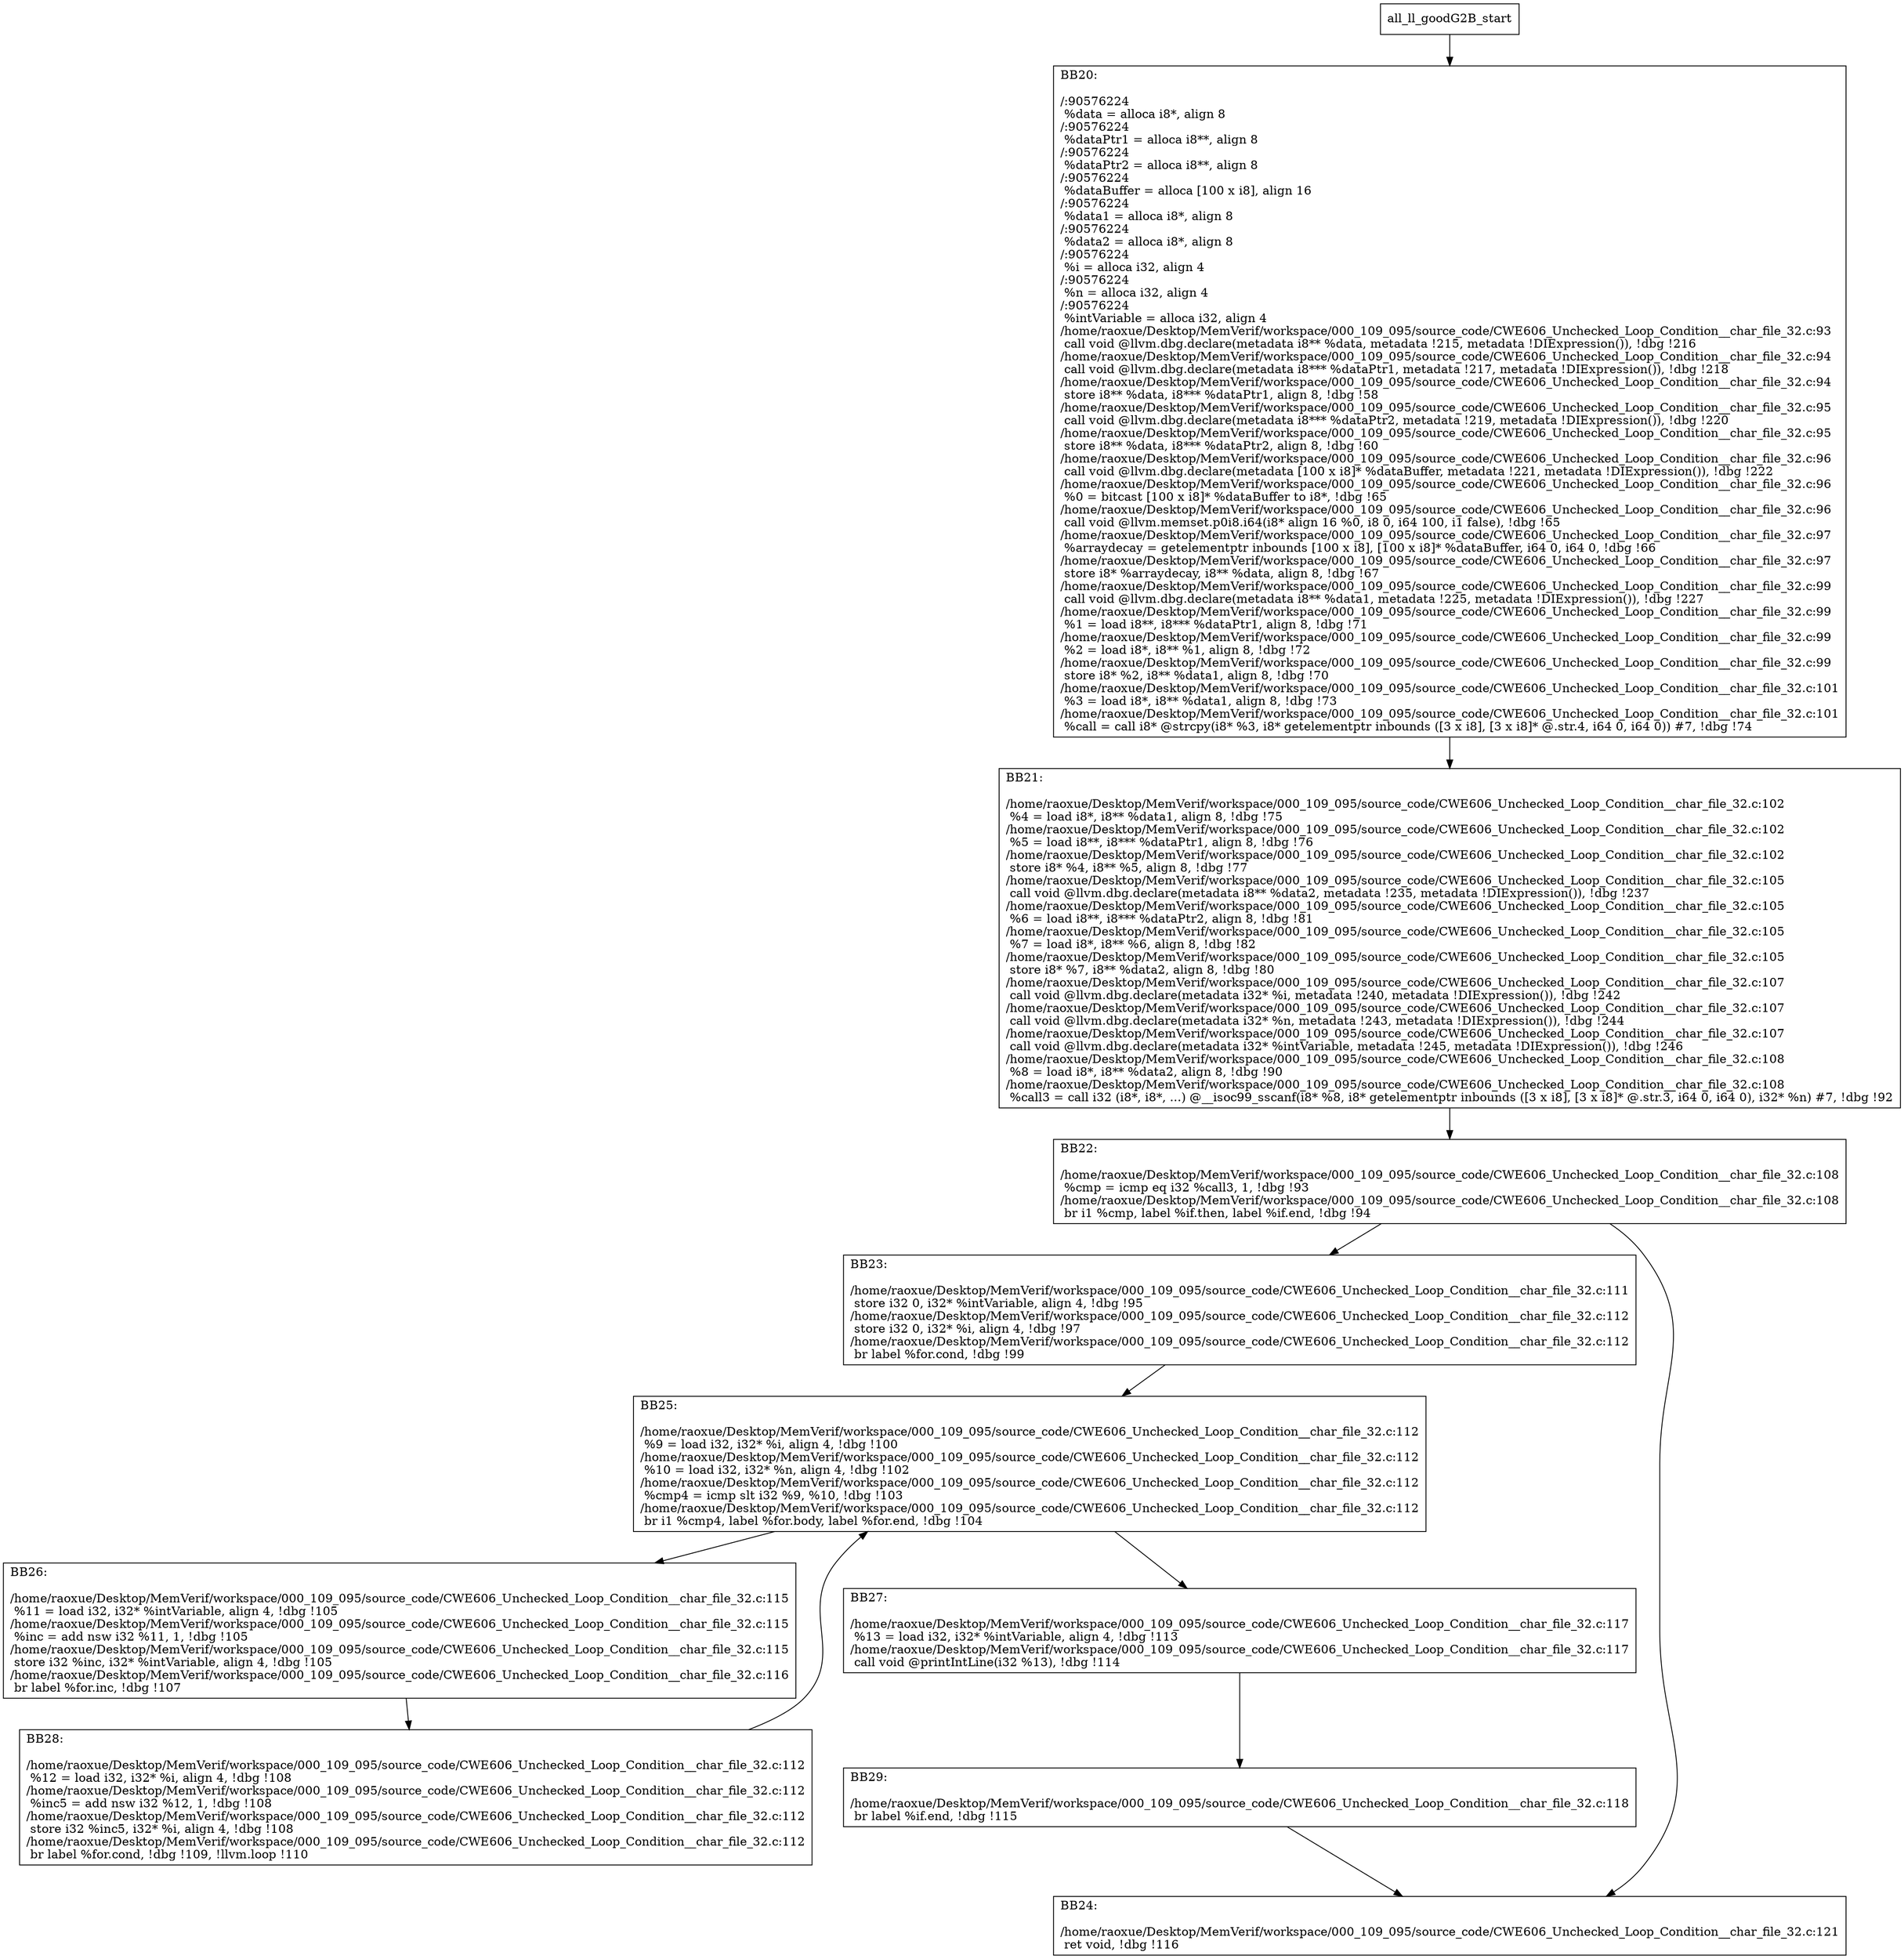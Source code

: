 digraph "CFG for'all_ll_goodG2B' function" {
	BBall_ll_goodG2B_start[shape=record,label="{all_ll_goodG2B_start}"];
	BBall_ll_goodG2B_start-> all_ll_goodG2BBB20;
	all_ll_goodG2BBB20 [shape=record, label="{BB20:\l\l/:90576224\l
  %data = alloca i8*, align 8\l
/:90576224\l
  %dataPtr1 = alloca i8**, align 8\l
/:90576224\l
  %dataPtr2 = alloca i8**, align 8\l
/:90576224\l
  %dataBuffer = alloca [100 x i8], align 16\l
/:90576224\l
  %data1 = alloca i8*, align 8\l
/:90576224\l
  %data2 = alloca i8*, align 8\l
/:90576224\l
  %i = alloca i32, align 4\l
/:90576224\l
  %n = alloca i32, align 4\l
/:90576224\l
  %intVariable = alloca i32, align 4\l
/home/raoxue/Desktop/MemVerif/workspace/000_109_095/source_code/CWE606_Unchecked_Loop_Condition__char_file_32.c:93\l
  call void @llvm.dbg.declare(metadata i8** %data, metadata !215, metadata !DIExpression()), !dbg !216\l
/home/raoxue/Desktop/MemVerif/workspace/000_109_095/source_code/CWE606_Unchecked_Loop_Condition__char_file_32.c:94\l
  call void @llvm.dbg.declare(metadata i8*** %dataPtr1, metadata !217, metadata !DIExpression()), !dbg !218\l
/home/raoxue/Desktop/MemVerif/workspace/000_109_095/source_code/CWE606_Unchecked_Loop_Condition__char_file_32.c:94\l
  store i8** %data, i8*** %dataPtr1, align 8, !dbg !58\l
/home/raoxue/Desktop/MemVerif/workspace/000_109_095/source_code/CWE606_Unchecked_Loop_Condition__char_file_32.c:95\l
  call void @llvm.dbg.declare(metadata i8*** %dataPtr2, metadata !219, metadata !DIExpression()), !dbg !220\l
/home/raoxue/Desktop/MemVerif/workspace/000_109_095/source_code/CWE606_Unchecked_Loop_Condition__char_file_32.c:95\l
  store i8** %data, i8*** %dataPtr2, align 8, !dbg !60\l
/home/raoxue/Desktop/MemVerif/workspace/000_109_095/source_code/CWE606_Unchecked_Loop_Condition__char_file_32.c:96\l
  call void @llvm.dbg.declare(metadata [100 x i8]* %dataBuffer, metadata !221, metadata !DIExpression()), !dbg !222\l
/home/raoxue/Desktop/MemVerif/workspace/000_109_095/source_code/CWE606_Unchecked_Loop_Condition__char_file_32.c:96\l
  %0 = bitcast [100 x i8]* %dataBuffer to i8*, !dbg !65\l
/home/raoxue/Desktop/MemVerif/workspace/000_109_095/source_code/CWE606_Unchecked_Loop_Condition__char_file_32.c:96\l
  call void @llvm.memset.p0i8.i64(i8* align 16 %0, i8 0, i64 100, i1 false), !dbg !65\l
/home/raoxue/Desktop/MemVerif/workspace/000_109_095/source_code/CWE606_Unchecked_Loop_Condition__char_file_32.c:97\l
  %arraydecay = getelementptr inbounds [100 x i8], [100 x i8]* %dataBuffer, i64 0, i64 0, !dbg !66\l
/home/raoxue/Desktop/MemVerif/workspace/000_109_095/source_code/CWE606_Unchecked_Loop_Condition__char_file_32.c:97\l
  store i8* %arraydecay, i8** %data, align 8, !dbg !67\l
/home/raoxue/Desktop/MemVerif/workspace/000_109_095/source_code/CWE606_Unchecked_Loop_Condition__char_file_32.c:99\l
  call void @llvm.dbg.declare(metadata i8** %data1, metadata !225, metadata !DIExpression()), !dbg !227\l
/home/raoxue/Desktop/MemVerif/workspace/000_109_095/source_code/CWE606_Unchecked_Loop_Condition__char_file_32.c:99\l
  %1 = load i8**, i8*** %dataPtr1, align 8, !dbg !71\l
/home/raoxue/Desktop/MemVerif/workspace/000_109_095/source_code/CWE606_Unchecked_Loop_Condition__char_file_32.c:99\l
  %2 = load i8*, i8** %1, align 8, !dbg !72\l
/home/raoxue/Desktop/MemVerif/workspace/000_109_095/source_code/CWE606_Unchecked_Loop_Condition__char_file_32.c:99\l
  store i8* %2, i8** %data1, align 8, !dbg !70\l
/home/raoxue/Desktop/MemVerif/workspace/000_109_095/source_code/CWE606_Unchecked_Loop_Condition__char_file_32.c:101\l
  %3 = load i8*, i8** %data1, align 8, !dbg !73\l
/home/raoxue/Desktop/MemVerif/workspace/000_109_095/source_code/CWE606_Unchecked_Loop_Condition__char_file_32.c:101\l
  %call = call i8* @strcpy(i8* %3, i8* getelementptr inbounds ([3 x i8], [3 x i8]* @.str.4, i64 0, i64 0)) #7, !dbg !74\l
}"];
	all_ll_goodG2BBB20-> all_ll_goodG2BBB21;
	all_ll_goodG2BBB21 [shape=record, label="{BB21:\l\l/home/raoxue/Desktop/MemVerif/workspace/000_109_095/source_code/CWE606_Unchecked_Loop_Condition__char_file_32.c:102\l
  %4 = load i8*, i8** %data1, align 8, !dbg !75\l
/home/raoxue/Desktop/MemVerif/workspace/000_109_095/source_code/CWE606_Unchecked_Loop_Condition__char_file_32.c:102\l
  %5 = load i8**, i8*** %dataPtr1, align 8, !dbg !76\l
/home/raoxue/Desktop/MemVerif/workspace/000_109_095/source_code/CWE606_Unchecked_Loop_Condition__char_file_32.c:102\l
  store i8* %4, i8** %5, align 8, !dbg !77\l
/home/raoxue/Desktop/MemVerif/workspace/000_109_095/source_code/CWE606_Unchecked_Loop_Condition__char_file_32.c:105\l
  call void @llvm.dbg.declare(metadata i8** %data2, metadata !235, metadata !DIExpression()), !dbg !237\l
/home/raoxue/Desktop/MemVerif/workspace/000_109_095/source_code/CWE606_Unchecked_Loop_Condition__char_file_32.c:105\l
  %6 = load i8**, i8*** %dataPtr2, align 8, !dbg !81\l
/home/raoxue/Desktop/MemVerif/workspace/000_109_095/source_code/CWE606_Unchecked_Loop_Condition__char_file_32.c:105\l
  %7 = load i8*, i8** %6, align 8, !dbg !82\l
/home/raoxue/Desktop/MemVerif/workspace/000_109_095/source_code/CWE606_Unchecked_Loop_Condition__char_file_32.c:105\l
  store i8* %7, i8** %data2, align 8, !dbg !80\l
/home/raoxue/Desktop/MemVerif/workspace/000_109_095/source_code/CWE606_Unchecked_Loop_Condition__char_file_32.c:107\l
  call void @llvm.dbg.declare(metadata i32* %i, metadata !240, metadata !DIExpression()), !dbg !242\l
/home/raoxue/Desktop/MemVerif/workspace/000_109_095/source_code/CWE606_Unchecked_Loop_Condition__char_file_32.c:107\l
  call void @llvm.dbg.declare(metadata i32* %n, metadata !243, metadata !DIExpression()), !dbg !244\l
/home/raoxue/Desktop/MemVerif/workspace/000_109_095/source_code/CWE606_Unchecked_Loop_Condition__char_file_32.c:107\l
  call void @llvm.dbg.declare(metadata i32* %intVariable, metadata !245, metadata !DIExpression()), !dbg !246\l
/home/raoxue/Desktop/MemVerif/workspace/000_109_095/source_code/CWE606_Unchecked_Loop_Condition__char_file_32.c:108\l
  %8 = load i8*, i8** %data2, align 8, !dbg !90\l
/home/raoxue/Desktop/MemVerif/workspace/000_109_095/source_code/CWE606_Unchecked_Loop_Condition__char_file_32.c:108\l
  %call3 = call i32 (i8*, i8*, ...) @__isoc99_sscanf(i8* %8, i8* getelementptr inbounds ([3 x i8], [3 x i8]* @.str.3, i64 0, i64 0), i32* %n) #7, !dbg !92\l
}"];
	all_ll_goodG2BBB21-> all_ll_goodG2BBB22;
	all_ll_goodG2BBB22 [shape=record, label="{BB22:\l\l/home/raoxue/Desktop/MemVerif/workspace/000_109_095/source_code/CWE606_Unchecked_Loop_Condition__char_file_32.c:108\l
  %cmp = icmp eq i32 %call3, 1, !dbg !93\l
/home/raoxue/Desktop/MemVerif/workspace/000_109_095/source_code/CWE606_Unchecked_Loop_Condition__char_file_32.c:108\l
  br i1 %cmp, label %if.then, label %if.end, !dbg !94\l
}"];
	all_ll_goodG2BBB22-> all_ll_goodG2BBB23;
	all_ll_goodG2BBB22-> all_ll_goodG2BBB24;
	all_ll_goodG2BBB23 [shape=record, label="{BB23:\l\l/home/raoxue/Desktop/MemVerif/workspace/000_109_095/source_code/CWE606_Unchecked_Loop_Condition__char_file_32.c:111\l
  store i32 0, i32* %intVariable, align 4, !dbg !95\l
/home/raoxue/Desktop/MemVerif/workspace/000_109_095/source_code/CWE606_Unchecked_Loop_Condition__char_file_32.c:112\l
  store i32 0, i32* %i, align 4, !dbg !97\l
/home/raoxue/Desktop/MemVerif/workspace/000_109_095/source_code/CWE606_Unchecked_Loop_Condition__char_file_32.c:112\l
  br label %for.cond, !dbg !99\l
}"];
	all_ll_goodG2BBB23-> all_ll_goodG2BBB25;
	all_ll_goodG2BBB25 [shape=record, label="{BB25:\l\l/home/raoxue/Desktop/MemVerif/workspace/000_109_095/source_code/CWE606_Unchecked_Loop_Condition__char_file_32.c:112\l
  %9 = load i32, i32* %i, align 4, !dbg !100\l
/home/raoxue/Desktop/MemVerif/workspace/000_109_095/source_code/CWE606_Unchecked_Loop_Condition__char_file_32.c:112\l
  %10 = load i32, i32* %n, align 4, !dbg !102\l
/home/raoxue/Desktop/MemVerif/workspace/000_109_095/source_code/CWE606_Unchecked_Loop_Condition__char_file_32.c:112\l
  %cmp4 = icmp slt i32 %9, %10, !dbg !103\l
/home/raoxue/Desktop/MemVerif/workspace/000_109_095/source_code/CWE606_Unchecked_Loop_Condition__char_file_32.c:112\l
  br i1 %cmp4, label %for.body, label %for.end, !dbg !104\l
}"];
	all_ll_goodG2BBB25-> all_ll_goodG2BBB26;
	all_ll_goodG2BBB25-> all_ll_goodG2BBB27;
	all_ll_goodG2BBB26 [shape=record, label="{BB26:\l\l/home/raoxue/Desktop/MemVerif/workspace/000_109_095/source_code/CWE606_Unchecked_Loop_Condition__char_file_32.c:115\l
  %11 = load i32, i32* %intVariable, align 4, !dbg !105\l
/home/raoxue/Desktop/MemVerif/workspace/000_109_095/source_code/CWE606_Unchecked_Loop_Condition__char_file_32.c:115\l
  %inc = add nsw i32 %11, 1, !dbg !105\l
/home/raoxue/Desktop/MemVerif/workspace/000_109_095/source_code/CWE606_Unchecked_Loop_Condition__char_file_32.c:115\l
  store i32 %inc, i32* %intVariable, align 4, !dbg !105\l
/home/raoxue/Desktop/MemVerif/workspace/000_109_095/source_code/CWE606_Unchecked_Loop_Condition__char_file_32.c:116\l
  br label %for.inc, !dbg !107\l
}"];
	all_ll_goodG2BBB26-> all_ll_goodG2BBB28;
	all_ll_goodG2BBB28 [shape=record, label="{BB28:\l\l/home/raoxue/Desktop/MemVerif/workspace/000_109_095/source_code/CWE606_Unchecked_Loop_Condition__char_file_32.c:112\l
  %12 = load i32, i32* %i, align 4, !dbg !108\l
/home/raoxue/Desktop/MemVerif/workspace/000_109_095/source_code/CWE606_Unchecked_Loop_Condition__char_file_32.c:112\l
  %inc5 = add nsw i32 %12, 1, !dbg !108\l
/home/raoxue/Desktop/MemVerif/workspace/000_109_095/source_code/CWE606_Unchecked_Loop_Condition__char_file_32.c:112\l
  store i32 %inc5, i32* %i, align 4, !dbg !108\l
/home/raoxue/Desktop/MemVerif/workspace/000_109_095/source_code/CWE606_Unchecked_Loop_Condition__char_file_32.c:112\l
  br label %for.cond, !dbg !109, !llvm.loop !110\l
}"];
	all_ll_goodG2BBB28-> all_ll_goodG2BBB25;
	all_ll_goodG2BBB27 [shape=record, label="{BB27:\l\l/home/raoxue/Desktop/MemVerif/workspace/000_109_095/source_code/CWE606_Unchecked_Loop_Condition__char_file_32.c:117\l
  %13 = load i32, i32* %intVariable, align 4, !dbg !113\l
/home/raoxue/Desktop/MemVerif/workspace/000_109_095/source_code/CWE606_Unchecked_Loop_Condition__char_file_32.c:117\l
  call void @printIntLine(i32 %13), !dbg !114\l
}"];
	all_ll_goodG2BBB27-> all_ll_goodG2BBB29;
	all_ll_goodG2BBB29 [shape=record, label="{BB29:\l\l/home/raoxue/Desktop/MemVerif/workspace/000_109_095/source_code/CWE606_Unchecked_Loop_Condition__char_file_32.c:118\l
  br label %if.end, !dbg !115\l
}"];
	all_ll_goodG2BBB29-> all_ll_goodG2BBB24;
	all_ll_goodG2BBB24 [shape=record, label="{BB24:\l\l/home/raoxue/Desktop/MemVerif/workspace/000_109_095/source_code/CWE606_Unchecked_Loop_Condition__char_file_32.c:121\l
  ret void, !dbg !116\l
}"];
}
